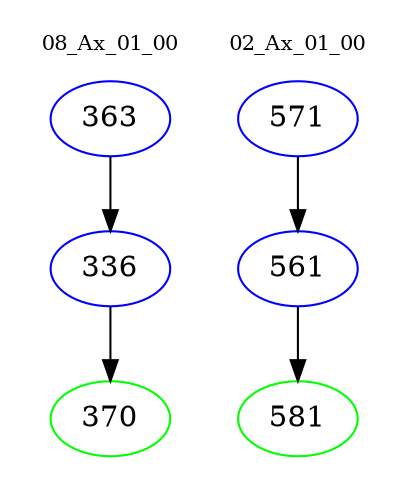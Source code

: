 digraph{
subgraph cluster_0 {
color = white
label = "08_Ax_01_00";
fontsize=10;
T0_363 [label="363", color="blue"]
T0_363 -> T0_336 [color="black"]
T0_336 [label="336", color="blue"]
T0_336 -> T0_370 [color="black"]
T0_370 [label="370", color="green"]
}
subgraph cluster_1 {
color = white
label = "02_Ax_01_00";
fontsize=10;
T1_571 [label="571", color="blue"]
T1_571 -> T1_561 [color="black"]
T1_561 [label="561", color="blue"]
T1_561 -> T1_581 [color="black"]
T1_581 [label="581", color="green"]
}
}

